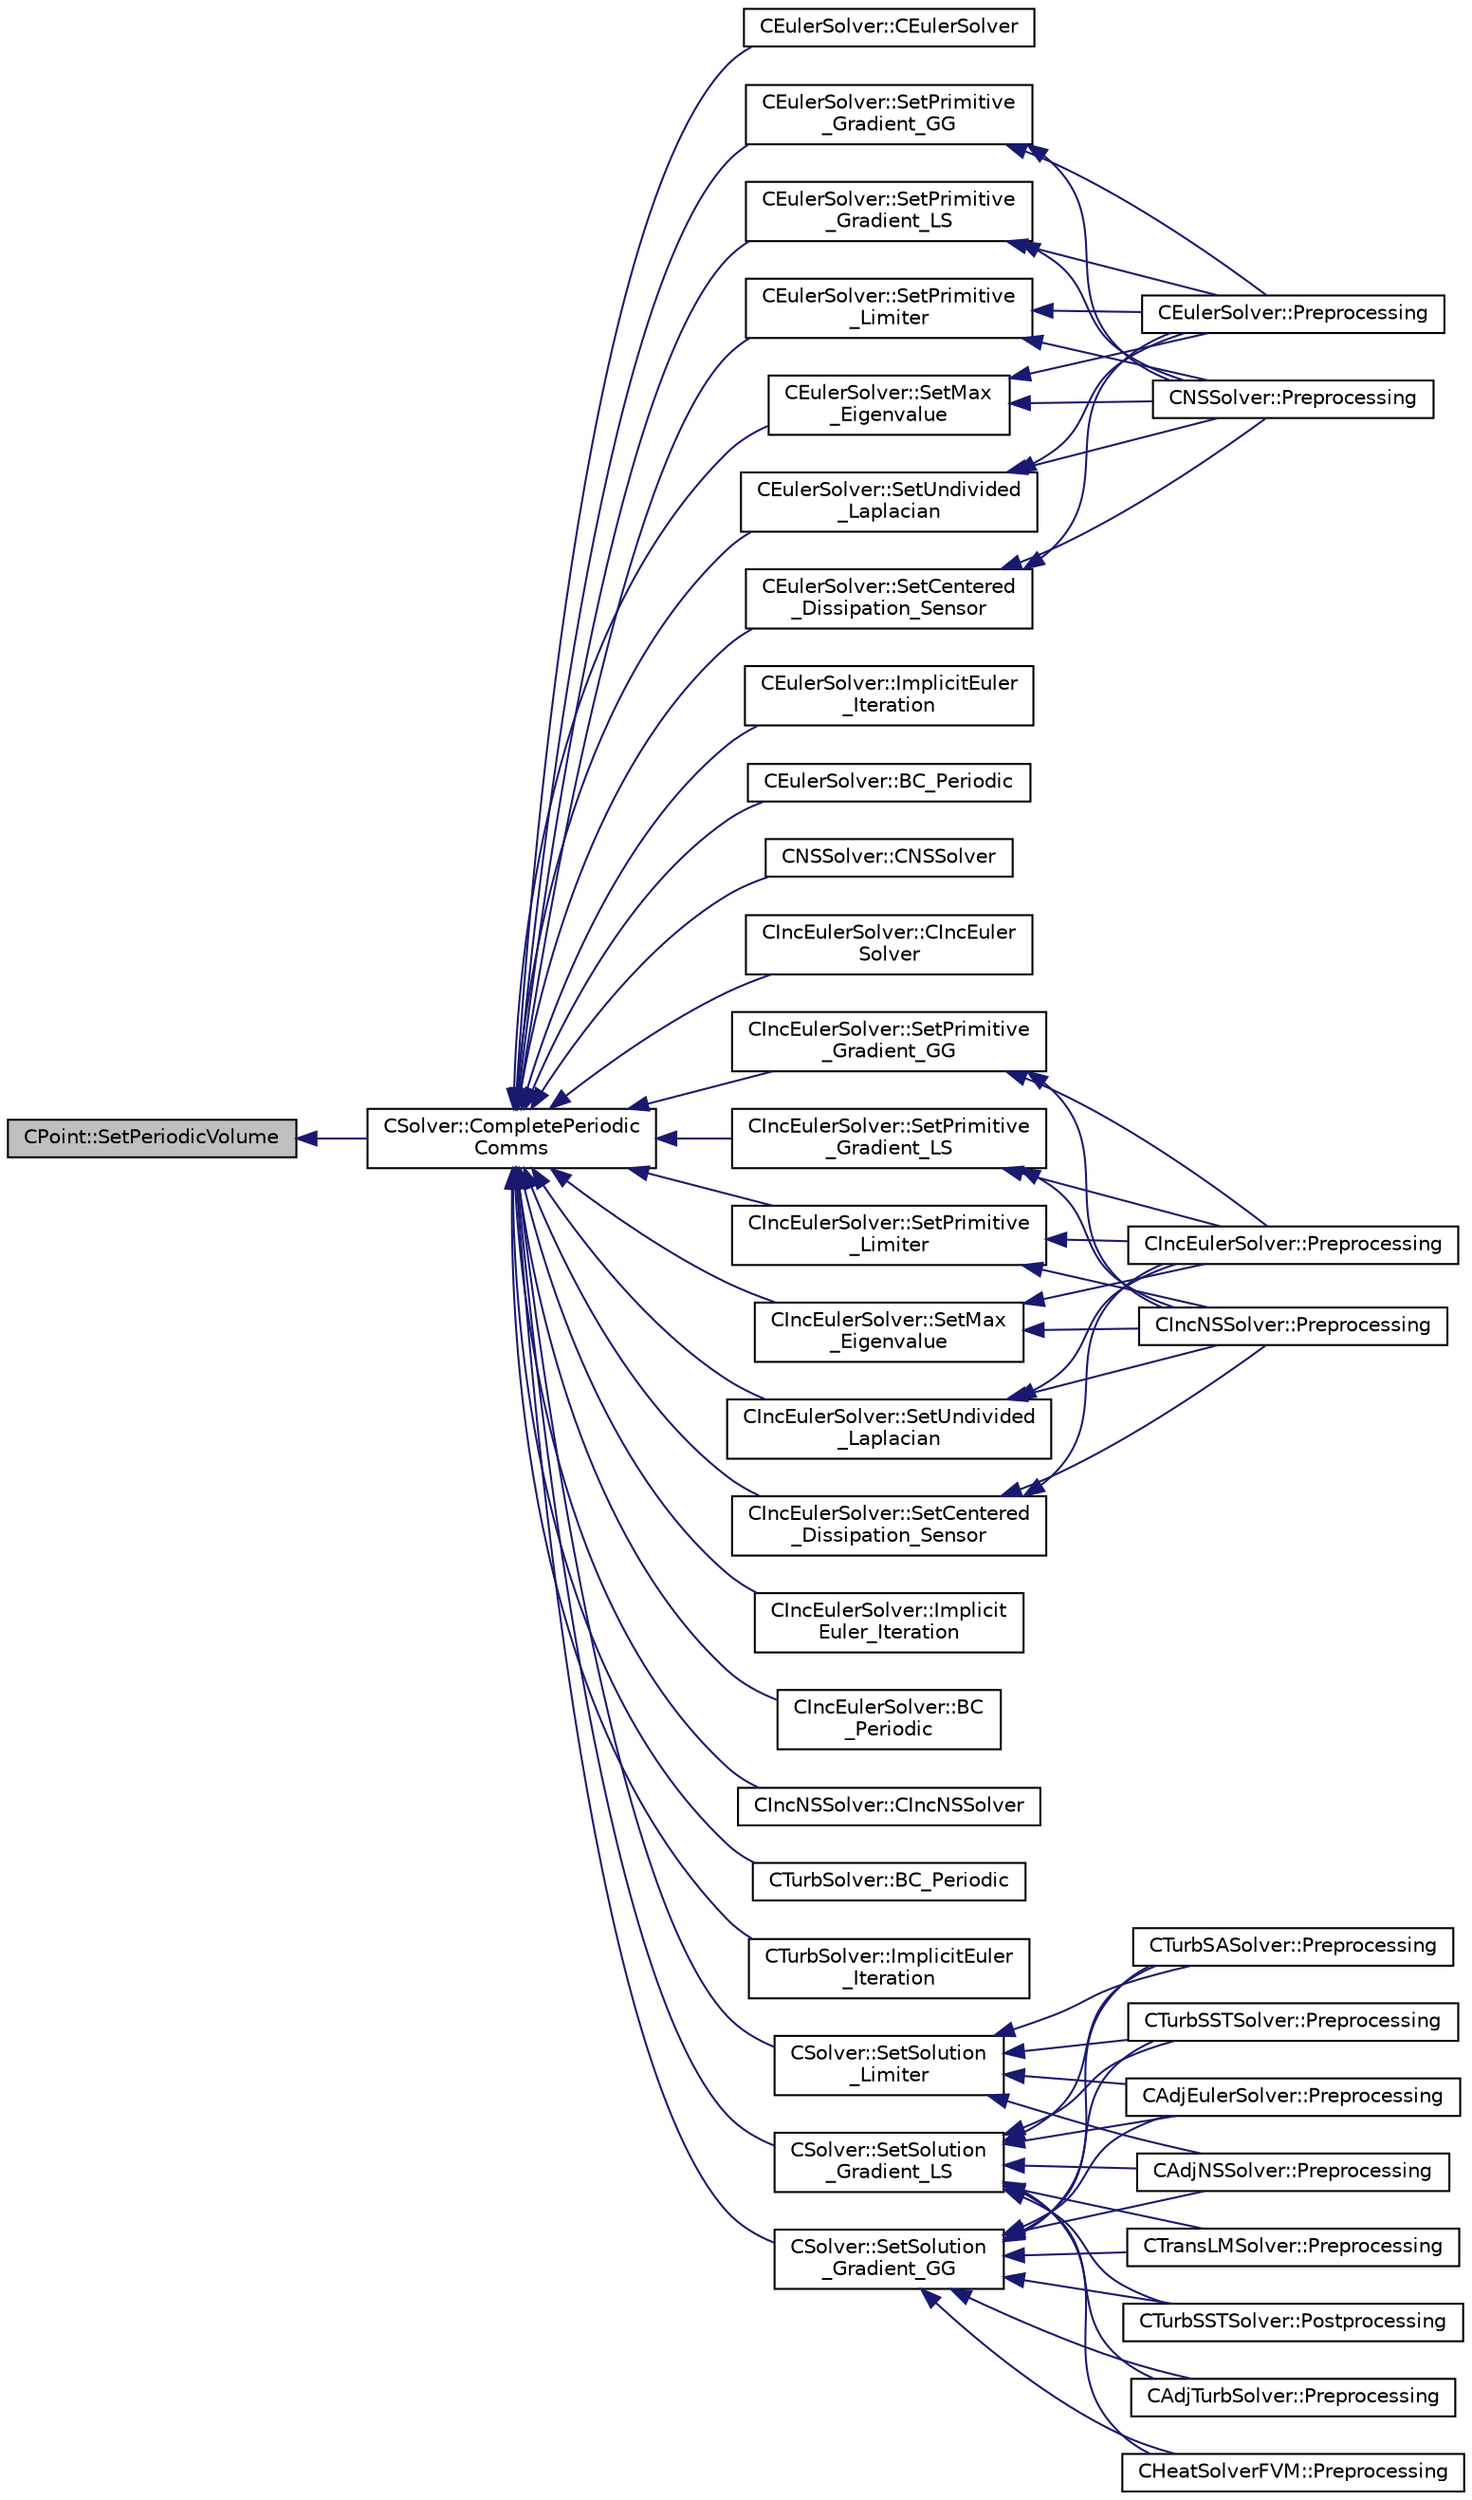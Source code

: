 digraph "CPoint::SetPeriodicVolume"
{
  edge [fontname="Helvetica",fontsize="10",labelfontname="Helvetica",labelfontsize="10"];
  node [fontname="Helvetica",fontsize="10",shape=record];
  rankdir="LR";
  Node2380 [label="CPoint::SetPeriodicVolume",height=0.2,width=0.4,color="black", fillcolor="grey75", style="filled", fontcolor="black"];
  Node2380 -> Node2381 [dir="back",color="midnightblue",fontsize="10",style="solid",fontname="Helvetica"];
  Node2381 [label="CSolver::CompletePeriodic\lComms",height=0.2,width=0.4,color="black", fillcolor="white", style="filled",URL="$class_c_solver.html#a7e77df2076057995213de49d4ca2e7c7",tooltip="Routine to complete the set of non-blocking periodic communications launched by InitiatePeriodicComms..."];
  Node2381 -> Node2382 [dir="back",color="midnightblue",fontsize="10",style="solid",fontname="Helvetica"];
  Node2382 [label="CEulerSolver::CEulerSolver",height=0.2,width=0.4,color="black", fillcolor="white", style="filled",URL="$class_c_euler_solver.html#ae1e74218b4e943111b100d7ddcbd4db9"];
  Node2381 -> Node2383 [dir="back",color="midnightblue",fontsize="10",style="solid",fontname="Helvetica"];
  Node2383 [label="CEulerSolver::SetMax\l_Eigenvalue",height=0.2,width=0.4,color="black", fillcolor="white", style="filled",URL="$class_c_euler_solver.html#a76f7fdf349ae41c6f0cf4df82b571fb1",tooltip="Compute the max eigenvalue. "];
  Node2383 -> Node2384 [dir="back",color="midnightblue",fontsize="10",style="solid",fontname="Helvetica"];
  Node2384 [label="CEulerSolver::Preprocessing",height=0.2,width=0.4,color="black", fillcolor="white", style="filled",URL="$class_c_euler_solver.html#a8b89e1bfce33284c2d8f5f00f82f3f3f",tooltip="Compute primitive variables and their gradients. "];
  Node2383 -> Node2385 [dir="back",color="midnightblue",fontsize="10",style="solid",fontname="Helvetica"];
  Node2385 [label="CNSSolver::Preprocessing",height=0.2,width=0.4,color="black", fillcolor="white", style="filled",URL="$class_c_n_s_solver.html#a028c83d18cf8520dff2f9628d8a04e4b",tooltip="Restart residual and compute gradients. "];
  Node2381 -> Node2386 [dir="back",color="midnightblue",fontsize="10",style="solid",fontname="Helvetica"];
  Node2386 [label="CEulerSolver::SetUndivided\l_Laplacian",height=0.2,width=0.4,color="black", fillcolor="white", style="filled",URL="$class_c_euler_solver.html#adc7c82a25b8be22b16b5452c1992744f",tooltip="Compute the undivided laplacian for the solution, except the energy equation. "];
  Node2386 -> Node2384 [dir="back",color="midnightblue",fontsize="10",style="solid",fontname="Helvetica"];
  Node2386 -> Node2385 [dir="back",color="midnightblue",fontsize="10",style="solid",fontname="Helvetica"];
  Node2381 -> Node2387 [dir="back",color="midnightblue",fontsize="10",style="solid",fontname="Helvetica"];
  Node2387 [label="CEulerSolver::SetCentered\l_Dissipation_Sensor",height=0.2,width=0.4,color="black", fillcolor="white", style="filled",URL="$class_c_euler_solver.html#a2f4e3619ae65c63cbda1ef2098441ab4",tooltip="Compute a pressure sensor switch. "];
  Node2387 -> Node2384 [dir="back",color="midnightblue",fontsize="10",style="solid",fontname="Helvetica"];
  Node2387 -> Node2385 [dir="back",color="midnightblue",fontsize="10",style="solid",fontname="Helvetica"];
  Node2381 -> Node2388 [dir="back",color="midnightblue",fontsize="10",style="solid",fontname="Helvetica"];
  Node2388 [label="CEulerSolver::ImplicitEuler\l_Iteration",height=0.2,width=0.4,color="black", fillcolor="white", style="filled",URL="$class_c_euler_solver.html#a4e8277fc44dc97c8d73fbe3347204372",tooltip="Update the solution using an implicit Euler scheme. "];
  Node2381 -> Node2389 [dir="back",color="midnightblue",fontsize="10",style="solid",fontname="Helvetica"];
  Node2389 [label="CEulerSolver::SetPrimitive\l_Gradient_GG",height=0.2,width=0.4,color="black", fillcolor="white", style="filled",URL="$class_c_euler_solver.html#a74fb3b502b83371fcf0728ec546e039b",tooltip="Compute the gradient of the primitive variables using Green-Gauss method, and stores the result in th..."];
  Node2389 -> Node2384 [dir="back",color="midnightblue",fontsize="10",style="solid",fontname="Helvetica"];
  Node2389 -> Node2385 [dir="back",color="midnightblue",fontsize="10",style="solid",fontname="Helvetica"];
  Node2381 -> Node2390 [dir="back",color="midnightblue",fontsize="10",style="solid",fontname="Helvetica"];
  Node2390 [label="CEulerSolver::SetPrimitive\l_Gradient_LS",height=0.2,width=0.4,color="black", fillcolor="white", style="filled",URL="$class_c_euler_solver.html#a734d5bd064215fb722477f39993155d4",tooltip="Compute the gradient of the primitive variables using a Least-Squares method, and stores the result i..."];
  Node2390 -> Node2384 [dir="back",color="midnightblue",fontsize="10",style="solid",fontname="Helvetica"];
  Node2390 -> Node2385 [dir="back",color="midnightblue",fontsize="10",style="solid",fontname="Helvetica"];
  Node2381 -> Node2391 [dir="back",color="midnightblue",fontsize="10",style="solid",fontname="Helvetica"];
  Node2391 [label="CEulerSolver::SetPrimitive\l_Limiter",height=0.2,width=0.4,color="black", fillcolor="white", style="filled",URL="$class_c_euler_solver.html#a43004a7f0fad7a6d1f435144710bf13e",tooltip="Compute the limiter of the primitive variables. "];
  Node2391 -> Node2384 [dir="back",color="midnightblue",fontsize="10",style="solid",fontname="Helvetica"];
  Node2391 -> Node2385 [dir="back",color="midnightblue",fontsize="10",style="solid",fontname="Helvetica"];
  Node2381 -> Node2392 [dir="back",color="midnightblue",fontsize="10",style="solid",fontname="Helvetica"];
  Node2392 [label="CEulerSolver::BC_Periodic",height=0.2,width=0.4,color="black", fillcolor="white", style="filled",URL="$class_c_euler_solver.html#a9bd458698ede3dffd1b4d1f974f39b03",tooltip="Impose a periodic boundary condition by summing contributions from the complete control volume..."];
  Node2381 -> Node2393 [dir="back",color="midnightblue",fontsize="10",style="solid",fontname="Helvetica"];
  Node2393 [label="CNSSolver::CNSSolver",height=0.2,width=0.4,color="black", fillcolor="white", style="filled",URL="$class_c_n_s_solver.html#a2a8ad49c42b4546696e631cf44b7788b"];
  Node2381 -> Node2394 [dir="back",color="midnightblue",fontsize="10",style="solid",fontname="Helvetica"];
  Node2394 [label="CIncEulerSolver::CIncEuler\lSolver",height=0.2,width=0.4,color="black", fillcolor="white", style="filled",URL="$class_c_inc_euler_solver.html#a91f644b8f9a00215bac5bcd31dfc06d8"];
  Node2381 -> Node2395 [dir="back",color="midnightblue",fontsize="10",style="solid",fontname="Helvetica"];
  Node2395 [label="CIncEulerSolver::SetMax\l_Eigenvalue",height=0.2,width=0.4,color="black", fillcolor="white", style="filled",URL="$class_c_inc_euler_solver.html#ab804c5648aa5dd71ea12a57997167984",tooltip="Compute the max eigenvalue. "];
  Node2395 -> Node2396 [dir="back",color="midnightblue",fontsize="10",style="solid",fontname="Helvetica"];
  Node2396 [label="CIncEulerSolver::Preprocessing",height=0.2,width=0.4,color="black", fillcolor="white", style="filled",URL="$class_c_inc_euler_solver.html#aabd902b10cc9b41b6b2c406efba0ac41",tooltip="Compute primitive variables and their gradients. "];
  Node2395 -> Node2397 [dir="back",color="midnightblue",fontsize="10",style="solid",fontname="Helvetica"];
  Node2397 [label="CIncNSSolver::Preprocessing",height=0.2,width=0.4,color="black", fillcolor="white", style="filled",URL="$class_c_inc_n_s_solver.html#ae84f6e86313acd1da80c505b4eab81e5",tooltip="Restart residual and compute gradients. "];
  Node2381 -> Node2398 [dir="back",color="midnightblue",fontsize="10",style="solid",fontname="Helvetica"];
  Node2398 [label="CIncEulerSolver::SetUndivided\l_Laplacian",height=0.2,width=0.4,color="black", fillcolor="white", style="filled",URL="$class_c_inc_euler_solver.html#a8b5d7772432b9759213892a50621c329",tooltip="Compute the undivided laplacian for the solution, except the energy equation. "];
  Node2398 -> Node2396 [dir="back",color="midnightblue",fontsize="10",style="solid",fontname="Helvetica"];
  Node2398 -> Node2397 [dir="back",color="midnightblue",fontsize="10",style="solid",fontname="Helvetica"];
  Node2381 -> Node2399 [dir="back",color="midnightblue",fontsize="10",style="solid",fontname="Helvetica"];
  Node2399 [label="CIncEulerSolver::SetCentered\l_Dissipation_Sensor",height=0.2,width=0.4,color="black", fillcolor="white", style="filled",URL="$class_c_inc_euler_solver.html#a2323a0e322236c24668be8750dbaf237",tooltip="Compute a pressure sensor switch. "];
  Node2399 -> Node2396 [dir="back",color="midnightblue",fontsize="10",style="solid",fontname="Helvetica"];
  Node2399 -> Node2397 [dir="back",color="midnightblue",fontsize="10",style="solid",fontname="Helvetica"];
  Node2381 -> Node2400 [dir="back",color="midnightblue",fontsize="10",style="solid",fontname="Helvetica"];
  Node2400 [label="CIncEulerSolver::Implicit\lEuler_Iteration",height=0.2,width=0.4,color="black", fillcolor="white", style="filled",URL="$class_c_inc_euler_solver.html#ad84dd4225bb9d158c52b26e2f30f6fa7",tooltip="Update the solution using an implicit Euler scheme. "];
  Node2381 -> Node2401 [dir="back",color="midnightblue",fontsize="10",style="solid",fontname="Helvetica"];
  Node2401 [label="CIncEulerSolver::SetPrimitive\l_Gradient_GG",height=0.2,width=0.4,color="black", fillcolor="white", style="filled",URL="$class_c_inc_euler_solver.html#a856a6db100c40b9c3df557d1dfe72c2b",tooltip="Compute the gradient of the primitive variables using Green-Gauss method, and stores the result in th..."];
  Node2401 -> Node2396 [dir="back",color="midnightblue",fontsize="10",style="solid",fontname="Helvetica"];
  Node2401 -> Node2397 [dir="back",color="midnightblue",fontsize="10",style="solid",fontname="Helvetica"];
  Node2381 -> Node2402 [dir="back",color="midnightblue",fontsize="10",style="solid",fontname="Helvetica"];
  Node2402 [label="CIncEulerSolver::SetPrimitive\l_Gradient_LS",height=0.2,width=0.4,color="black", fillcolor="white", style="filled",URL="$class_c_inc_euler_solver.html#a3e3355cbeb9d265f4073cca113b9d46e",tooltip="Compute the gradient of the primitive variables using a Least-Squares method, and stores the result i..."];
  Node2402 -> Node2396 [dir="back",color="midnightblue",fontsize="10",style="solid",fontname="Helvetica"];
  Node2402 -> Node2397 [dir="back",color="midnightblue",fontsize="10",style="solid",fontname="Helvetica"];
  Node2381 -> Node2403 [dir="back",color="midnightblue",fontsize="10",style="solid",fontname="Helvetica"];
  Node2403 [label="CIncEulerSolver::SetPrimitive\l_Limiter",height=0.2,width=0.4,color="black", fillcolor="white", style="filled",URL="$class_c_inc_euler_solver.html#a00bd56828c4e41ec3ff1e8753cb320ec",tooltip="Compute the limiter of the primitive variables. "];
  Node2403 -> Node2396 [dir="back",color="midnightblue",fontsize="10",style="solid",fontname="Helvetica"];
  Node2403 -> Node2397 [dir="back",color="midnightblue",fontsize="10",style="solid",fontname="Helvetica"];
  Node2381 -> Node2404 [dir="back",color="midnightblue",fontsize="10",style="solid",fontname="Helvetica"];
  Node2404 [label="CIncEulerSolver::BC\l_Periodic",height=0.2,width=0.4,color="black", fillcolor="white", style="filled",URL="$class_c_inc_euler_solver.html#a994af5dbe296f8a1873e416c3b2fc2a7",tooltip="Impose a periodic boundary condition by summing contributions from the complete control volume..."];
  Node2381 -> Node2405 [dir="back",color="midnightblue",fontsize="10",style="solid",fontname="Helvetica"];
  Node2405 [label="CIncNSSolver::CIncNSSolver",height=0.2,width=0.4,color="black", fillcolor="white", style="filled",URL="$class_c_inc_n_s_solver.html#a82152ac7e91fb1c5c073d98a1f08e2aa"];
  Node2381 -> Node2406 [dir="back",color="midnightblue",fontsize="10",style="solid",fontname="Helvetica"];
  Node2406 [label="CTurbSolver::BC_Periodic",height=0.2,width=0.4,color="black", fillcolor="white", style="filled",URL="$class_c_turb_solver.html#a954cfdd45dfce9df024a30b558b54b25",tooltip="Impose a periodic boundary condition by summing contributions from the complete control volume..."];
  Node2381 -> Node2407 [dir="back",color="midnightblue",fontsize="10",style="solid",fontname="Helvetica"];
  Node2407 [label="CTurbSolver::ImplicitEuler\l_Iteration",height=0.2,width=0.4,color="black", fillcolor="white", style="filled",URL="$class_c_turb_solver.html#af7a0ab68fbb2925c56863df97b3ea4ee",tooltip="Update the solution using an implicit solver. "];
  Node2381 -> Node2408 [dir="back",color="midnightblue",fontsize="10",style="solid",fontname="Helvetica"];
  Node2408 [label="CSolver::SetSolution\l_Gradient_GG",height=0.2,width=0.4,color="black", fillcolor="white", style="filled",URL="$class_c_solver.html#aac4d5e5f3ff20e7e37d55fa5e4ed3647",tooltip="Compute the Green-Gauss gradient of the solution. "];
  Node2408 -> Node2409 [dir="back",color="midnightblue",fontsize="10",style="solid",fontname="Helvetica"];
  Node2409 [label="CAdjEulerSolver::Preprocessing",height=0.2,width=0.4,color="black", fillcolor="white", style="filled",URL="$class_c_adj_euler_solver.html#a4ae0ed840dc8335fd921399625ba794f",tooltip="Initialize the residual vectors. "];
  Node2408 -> Node2410 [dir="back",color="midnightblue",fontsize="10",style="solid",fontname="Helvetica"];
  Node2410 [label="CAdjNSSolver::Preprocessing",height=0.2,width=0.4,color="black", fillcolor="white", style="filled",URL="$class_c_adj_n_s_solver.html#ac16dab76e2c1d86bc7d70ca9f41fd668",tooltip="Restart residual and compute gradients. "];
  Node2408 -> Node2411 [dir="back",color="midnightblue",fontsize="10",style="solid",fontname="Helvetica"];
  Node2411 [label="CAdjTurbSolver::Preprocessing",height=0.2,width=0.4,color="black", fillcolor="white", style="filled",URL="$class_c_adj_turb_solver.html#abde54ee8e9643c4ee460855be166a80f",tooltip="Initializate the residual vectors. "];
  Node2408 -> Node2412 [dir="back",color="midnightblue",fontsize="10",style="solid",fontname="Helvetica"];
  Node2412 [label="CHeatSolverFVM::Preprocessing",height=0.2,width=0.4,color="black", fillcolor="white", style="filled",URL="$class_c_heat_solver_f_v_m.html#a0c89f1dbe5cd5a16caaa9a08200e91fd",tooltip="Restart residual and compute gradients. "];
  Node2408 -> Node2413 [dir="back",color="midnightblue",fontsize="10",style="solid",fontname="Helvetica"];
  Node2413 [label="CTransLMSolver::Preprocessing",height=0.2,width=0.4,color="black", fillcolor="white", style="filled",URL="$class_c_trans_l_m_solver.html#ac319a1f0946ca2806dbe02c4c9bea65b",tooltip="Restart residual and compute gradients. "];
  Node2408 -> Node2414 [dir="back",color="midnightblue",fontsize="10",style="solid",fontname="Helvetica"];
  Node2414 [label="CTurbSASolver::Preprocessing",height=0.2,width=0.4,color="black", fillcolor="white", style="filled",URL="$class_c_turb_s_a_solver.html#a225518dc5f0ca6ed894add826aaa16ea",tooltip="Restart residual and compute gradients. "];
  Node2408 -> Node2415 [dir="back",color="midnightblue",fontsize="10",style="solid",fontname="Helvetica"];
  Node2415 [label="CTurbSSTSolver::Preprocessing",height=0.2,width=0.4,color="black", fillcolor="white", style="filled",URL="$class_c_turb_s_s_t_solver.html#a653cf05307f24374fda6f523ce3130bf",tooltip="Restart residual and compute gradients. "];
  Node2408 -> Node2416 [dir="back",color="midnightblue",fontsize="10",style="solid",fontname="Helvetica"];
  Node2416 [label="CTurbSSTSolver::Postprocessing",height=0.2,width=0.4,color="black", fillcolor="white", style="filled",URL="$class_c_turb_s_s_t_solver.html#aa5306eec5b89c3c229c2a4c41846eb4d",tooltip="Computes the eddy viscosity. "];
  Node2381 -> Node2417 [dir="back",color="midnightblue",fontsize="10",style="solid",fontname="Helvetica"];
  Node2417 [label="CSolver::SetSolution\l_Gradient_LS",height=0.2,width=0.4,color="black", fillcolor="white", style="filled",URL="$class_c_solver.html#ac4d9cf9609d7bdb52e7f1dc9cc8b4c1f",tooltip="Compute the Least Squares gradient of the solution. "];
  Node2417 -> Node2409 [dir="back",color="midnightblue",fontsize="10",style="solid",fontname="Helvetica"];
  Node2417 -> Node2410 [dir="back",color="midnightblue",fontsize="10",style="solid",fontname="Helvetica"];
  Node2417 -> Node2411 [dir="back",color="midnightblue",fontsize="10",style="solid",fontname="Helvetica"];
  Node2417 -> Node2412 [dir="back",color="midnightblue",fontsize="10",style="solid",fontname="Helvetica"];
  Node2417 -> Node2413 [dir="back",color="midnightblue",fontsize="10",style="solid",fontname="Helvetica"];
  Node2417 -> Node2414 [dir="back",color="midnightblue",fontsize="10",style="solid",fontname="Helvetica"];
  Node2417 -> Node2415 [dir="back",color="midnightblue",fontsize="10",style="solid",fontname="Helvetica"];
  Node2417 -> Node2416 [dir="back",color="midnightblue",fontsize="10",style="solid",fontname="Helvetica"];
  Node2381 -> Node2418 [dir="back",color="midnightblue",fontsize="10",style="solid",fontname="Helvetica"];
  Node2418 [label="CSolver::SetSolution\l_Limiter",height=0.2,width=0.4,color="black", fillcolor="white", style="filled",URL="$class_c_solver.html#a641e9c59698ab9c7c2fb91107ad70d77",tooltip="Compute slope limiter. "];
  Node2418 -> Node2409 [dir="back",color="midnightblue",fontsize="10",style="solid",fontname="Helvetica"];
  Node2418 -> Node2410 [dir="back",color="midnightblue",fontsize="10",style="solid",fontname="Helvetica"];
  Node2418 -> Node2414 [dir="back",color="midnightblue",fontsize="10",style="solid",fontname="Helvetica"];
  Node2418 -> Node2415 [dir="back",color="midnightblue",fontsize="10",style="solid",fontname="Helvetica"];
}
